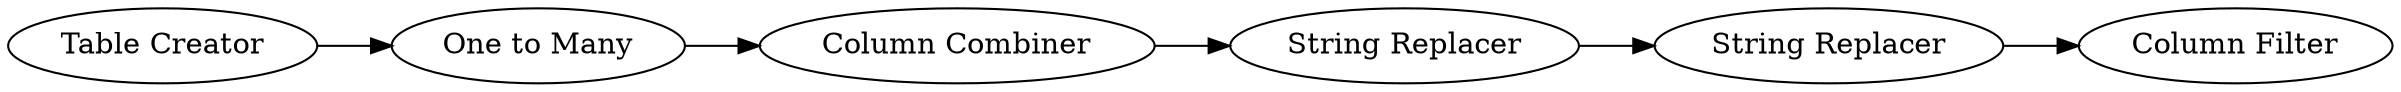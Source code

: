 digraph {
	6 -> 10
	5 -> 6
	11 -> 12
	2 -> 5
	10 -> 11
	5 [label="One to Many"]
	11 [label="String Replacer"]
	6 [label="Column Combiner"]
	12 [label="Column Filter"]
	2 [label="Table Creator"]
	10 [label="String Replacer"]
	rankdir=LR
}
